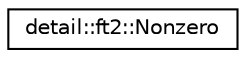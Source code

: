 digraph "Graphical Class Hierarchy"
{
 // LATEX_PDF_SIZE
  edge [fontname="Helvetica",fontsize="10",labelfontname="Helvetica",labelfontsize="10"];
  node [fontname="Helvetica",fontsize="10",shape=record];
  rankdir="LR";
  Node0 [label="detail::ft2::Nonzero",height=0.2,width=0.4,color="black", fillcolor="white", style="filled",URL="$structdetail_1_1ft2_1_1Nonzero.html",tooltip="Non-zero ft2 term according to the literature."];
}
